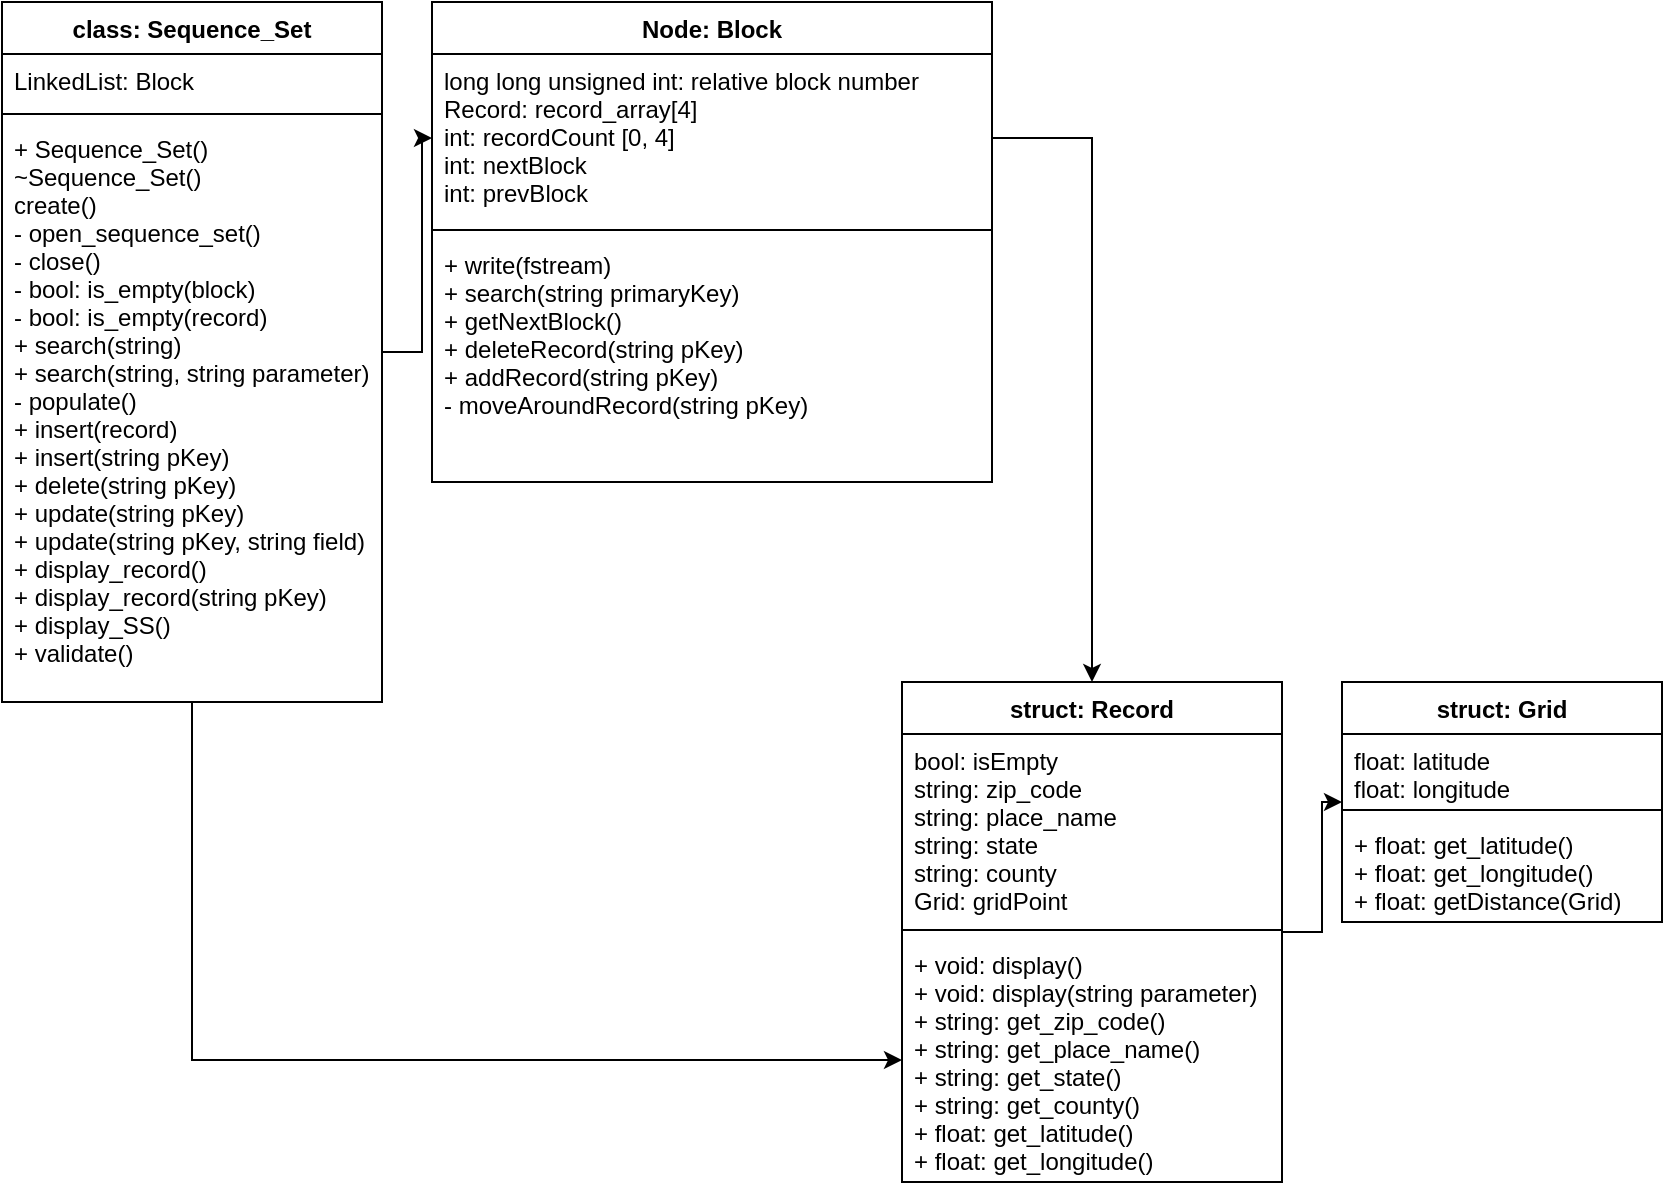 <mxfile version="12.1.9" type="github" pages="1">
  <diagram id="Ys3HZVprmhT14fWjxTii" name="Page-1">
    <mxGraphModel dx="1408" dy="748" grid="1" gridSize="10" guides="1" tooltips="1" connect="1" arrows="1" fold="1" page="1" pageScale="1" pageWidth="850" pageHeight="1100" math="0" shadow="0">
      <root>
        <mxCell id="0"/>
        <mxCell id="1" parent="0"/>
        <mxCell id="Z5_UFI_bqKNKYEiBKsY_-32" value="" style="edgeStyle=orthogonalEdgeStyle;rounded=0;orthogonalLoop=1;jettySize=auto;html=1;entryX=0;entryY=0.5;entryDx=0;entryDy=0;" parent="1" source="Z5_UFI_bqKNKYEiBKsY_-33" target="Z5_UFI_bqKNKYEiBKsY_-38" edge="1">
          <mxGeometry relative="1" as="geometry"/>
        </mxCell>
        <mxCell id="Z5_UFI_bqKNKYEiBKsY_-33" value="class: Sequence_Set" style="swimlane;fontStyle=1;align=center;verticalAlign=top;childLayout=stackLayout;horizontal=1;startSize=26;horizontalStack=0;resizeParent=1;resizeParentMax=0;resizeLast=0;collapsible=1;marginBottom=0;" parent="1" vertex="1">
          <mxGeometry x="10" y="60" width="190" height="350" as="geometry"/>
        </mxCell>
        <mxCell id="Z5_UFI_bqKNKYEiBKsY_-34" value="LinkedList: Block" style="text;strokeColor=none;fillColor=none;align=left;verticalAlign=top;spacingLeft=4;spacingRight=4;overflow=hidden;rotatable=0;points=[[0,0.5],[1,0.5]];portConstraint=eastwest;" parent="Z5_UFI_bqKNKYEiBKsY_-33" vertex="1">
          <mxGeometry y="26" width="190" height="26" as="geometry"/>
        </mxCell>
        <mxCell id="Z5_UFI_bqKNKYEiBKsY_-35" value="" style="line;strokeWidth=1;fillColor=none;align=left;verticalAlign=middle;spacingTop=-1;spacingLeft=3;spacingRight=3;rotatable=0;labelPosition=right;points=[];portConstraint=eastwest;" parent="Z5_UFI_bqKNKYEiBKsY_-33" vertex="1">
          <mxGeometry y="52" width="190" height="8" as="geometry"/>
        </mxCell>
        <mxCell id="Z5_UFI_bqKNKYEiBKsY_-36" value="+ Sequence_Set()&#xa;~Sequence_Set()&#xa;create()&#xa;- open_sequence_set()&#xa;- close()&#xa;- bool: is_empty(block)&#xa;- bool: is_empty(record)&#xa;+ search(string)&#xa;+ search(string, string parameter)&#xa;- populate()&#xa;+ insert(record)&#xa;+ insert(string pKey)&#xa;+ delete(string pKey)&#xa;+ update(string pKey)&#xa;+ update(string pKey, string field)&#xa;+ display_record()&#xa;+ display_record(string pKey)&#xa;+ display_SS()&#xa;+ validate()" style="text;strokeColor=none;fillColor=none;align=left;verticalAlign=top;spacingLeft=4;spacingRight=4;overflow=hidden;rotatable=0;points=[[0,0.5],[1,0.5]];portConstraint=eastwest;" parent="Z5_UFI_bqKNKYEiBKsY_-33" vertex="1">
          <mxGeometry y="60" width="190" height="290" as="geometry"/>
        </mxCell>
        <mxCell id="Z5_UFI_bqKNKYEiBKsY_-37" value="Node: Block" style="swimlane;fontStyle=1;align=center;verticalAlign=top;childLayout=stackLayout;horizontal=1;startSize=26;horizontalStack=0;resizeParent=1;resizeParentMax=0;resizeLast=0;collapsible=1;marginBottom=0;" parent="1" vertex="1">
          <mxGeometry x="225" y="60" width="280" height="240" as="geometry"/>
        </mxCell>
        <mxCell id="Z5_UFI_bqKNKYEiBKsY_-38" value="long long unsigned int: relative block number&#xa;Record: record_array[4]&#xa;int: recordCount [0, 4]&#xa;int: nextBlock&#xa;int: prevBlock" style="text;strokeColor=none;fillColor=none;align=left;verticalAlign=top;spacingLeft=4;spacingRight=4;overflow=hidden;rotatable=0;points=[[0,0.5],[1,0.5]];portConstraint=eastwest;" parent="Z5_UFI_bqKNKYEiBKsY_-37" vertex="1">
          <mxGeometry y="26" width="280" height="84" as="geometry"/>
        </mxCell>
        <mxCell id="Z5_UFI_bqKNKYEiBKsY_-39" value="" style="line;strokeWidth=1;fillColor=none;align=left;verticalAlign=middle;spacingTop=-1;spacingLeft=3;spacingRight=3;rotatable=0;labelPosition=right;points=[];portConstraint=eastwest;" parent="Z5_UFI_bqKNKYEiBKsY_-37" vertex="1">
          <mxGeometry y="110" width="280" height="8" as="geometry"/>
        </mxCell>
        <mxCell id="Z5_UFI_bqKNKYEiBKsY_-40" value="+ write(fstream)&#xa;+ search(string primaryKey)&#xa;+ getNextBlock()&#xa;+ deleteRecord(string pKey)&#xa;+ addRecord(string pKey)&#xa;- moveAroundRecord(string pKey)" style="text;strokeColor=none;fillColor=none;align=left;verticalAlign=top;spacingLeft=4;spacingRight=4;overflow=hidden;rotatable=0;points=[[0,0.5],[1,0.5]];portConstraint=eastwest;" parent="Z5_UFI_bqKNKYEiBKsY_-37" vertex="1">
          <mxGeometry y="118" width="280" height="122" as="geometry"/>
        </mxCell>
        <mxCell id="Z5_UFI_bqKNKYEiBKsY_-41" value="" style="edgeStyle=orthogonalEdgeStyle;rounded=0;orthogonalLoop=1;jettySize=auto;html=1;" parent="1" source="Z5_UFI_bqKNKYEiBKsY_-42" target="Z5_UFI_bqKNKYEiBKsY_-46" edge="1">
          <mxGeometry relative="1" as="geometry"/>
        </mxCell>
        <mxCell id="Z5_UFI_bqKNKYEiBKsY_-42" value="struct: Record" style="swimlane;fontStyle=1;align=center;verticalAlign=top;childLayout=stackLayout;horizontal=1;startSize=26;horizontalStack=0;resizeParent=1;resizeParentMax=0;resizeLast=0;collapsible=1;marginBottom=0;" parent="1" vertex="1">
          <mxGeometry x="460" y="400" width="190" height="250" as="geometry"/>
        </mxCell>
        <mxCell id="Z5_UFI_bqKNKYEiBKsY_-43" value="bool: isEmpty&#xa;string: zip_code&#xa;string: place_name&#xa;string: state&#xa;string: county&#xa;Grid: gridPoint&#xa;" style="text;strokeColor=none;fillColor=none;align=left;verticalAlign=top;spacingLeft=4;spacingRight=4;overflow=hidden;rotatable=0;points=[[0,0.5],[1,0.5]];portConstraint=eastwest;" parent="Z5_UFI_bqKNKYEiBKsY_-42" vertex="1">
          <mxGeometry y="26" width="190" height="94" as="geometry"/>
        </mxCell>
        <mxCell id="Z5_UFI_bqKNKYEiBKsY_-44" value="" style="line;strokeWidth=1;fillColor=none;align=left;verticalAlign=middle;spacingTop=-1;spacingLeft=3;spacingRight=3;rotatable=0;labelPosition=right;points=[];portConstraint=eastwest;" parent="Z5_UFI_bqKNKYEiBKsY_-42" vertex="1">
          <mxGeometry y="120" width="190" height="8" as="geometry"/>
        </mxCell>
        <mxCell id="Z5_UFI_bqKNKYEiBKsY_-45" value="+ void: display()&#xa;+ void: display(string parameter)&#xa;+ string: get_zip_code()&#xa;+ string: get_place_name()&#xa;+ string: get_state()&#xa;+ string: get_county()&#xa;+ float: get_latitude()&#xa;+ float: get_longitude()" style="text;strokeColor=none;fillColor=none;align=left;verticalAlign=top;spacingLeft=4;spacingRight=4;overflow=hidden;rotatable=0;points=[[0,0.5],[1,0.5]];portConstraint=eastwest;" parent="Z5_UFI_bqKNKYEiBKsY_-42" vertex="1">
          <mxGeometry y="128" width="190" height="122" as="geometry"/>
        </mxCell>
        <mxCell id="Z5_UFI_bqKNKYEiBKsY_-46" value="struct: Grid" style="swimlane;fontStyle=1;align=center;verticalAlign=top;childLayout=stackLayout;horizontal=1;startSize=26;horizontalStack=0;resizeParent=1;resizeParentMax=0;resizeLast=0;collapsible=1;marginBottom=0;" parent="1" vertex="1">
          <mxGeometry x="680" y="400" width="160" height="120" as="geometry"/>
        </mxCell>
        <mxCell id="Z5_UFI_bqKNKYEiBKsY_-47" value="float: latitude&#xa;float: longitude&#xa;" style="text;strokeColor=none;fillColor=none;align=left;verticalAlign=top;spacingLeft=4;spacingRight=4;overflow=hidden;rotatable=0;points=[[0,0.5],[1,0.5]];portConstraint=eastwest;" parent="Z5_UFI_bqKNKYEiBKsY_-46" vertex="1">
          <mxGeometry y="26" width="160" height="34" as="geometry"/>
        </mxCell>
        <mxCell id="Z5_UFI_bqKNKYEiBKsY_-48" value="" style="line;strokeWidth=1;fillColor=none;align=left;verticalAlign=middle;spacingTop=-1;spacingLeft=3;spacingRight=3;rotatable=0;labelPosition=right;points=[];portConstraint=eastwest;" parent="Z5_UFI_bqKNKYEiBKsY_-46" vertex="1">
          <mxGeometry y="60" width="160" height="8" as="geometry"/>
        </mxCell>
        <mxCell id="Z5_UFI_bqKNKYEiBKsY_-49" value="+ float: get_latitude()&#xa;+ float: get_longitude()&#xa;+ float: getDistance(Grid)" style="text;strokeColor=none;fillColor=none;align=left;verticalAlign=top;spacingLeft=4;spacingRight=4;overflow=hidden;rotatable=0;points=[[0,0.5],[1,0.5]];portConstraint=eastwest;" parent="Z5_UFI_bqKNKYEiBKsY_-46" vertex="1">
          <mxGeometry y="68" width="160" height="52" as="geometry"/>
        </mxCell>
        <mxCell id="Z5_UFI_bqKNKYEiBKsY_-61" style="edgeStyle=orthogonalEdgeStyle;rounded=0;orthogonalLoop=1;jettySize=auto;html=1;exitX=0.5;exitY=1;exitDx=0;exitDy=0;entryX=0;entryY=0.5;entryDx=0;entryDy=0;" parent="1" source="Z5_UFI_bqKNKYEiBKsY_-33" target="Z5_UFI_bqKNKYEiBKsY_-45" edge="1">
          <mxGeometry relative="1" as="geometry">
            <Array as="points">
              <mxPoint x="105" y="589"/>
            </Array>
          </mxGeometry>
        </mxCell>
        <mxCell id="DVvHBo7GHHYjL-niLT4N-1" style="edgeStyle=orthogonalEdgeStyle;rounded=0;orthogonalLoop=1;jettySize=auto;html=1;exitX=1;exitY=0.5;exitDx=0;exitDy=0;" edge="1" parent="1" source="Z5_UFI_bqKNKYEiBKsY_-38" target="Z5_UFI_bqKNKYEiBKsY_-42">
          <mxGeometry relative="1" as="geometry"/>
        </mxCell>
      </root>
    </mxGraphModel>
  </diagram>
</mxfile>
